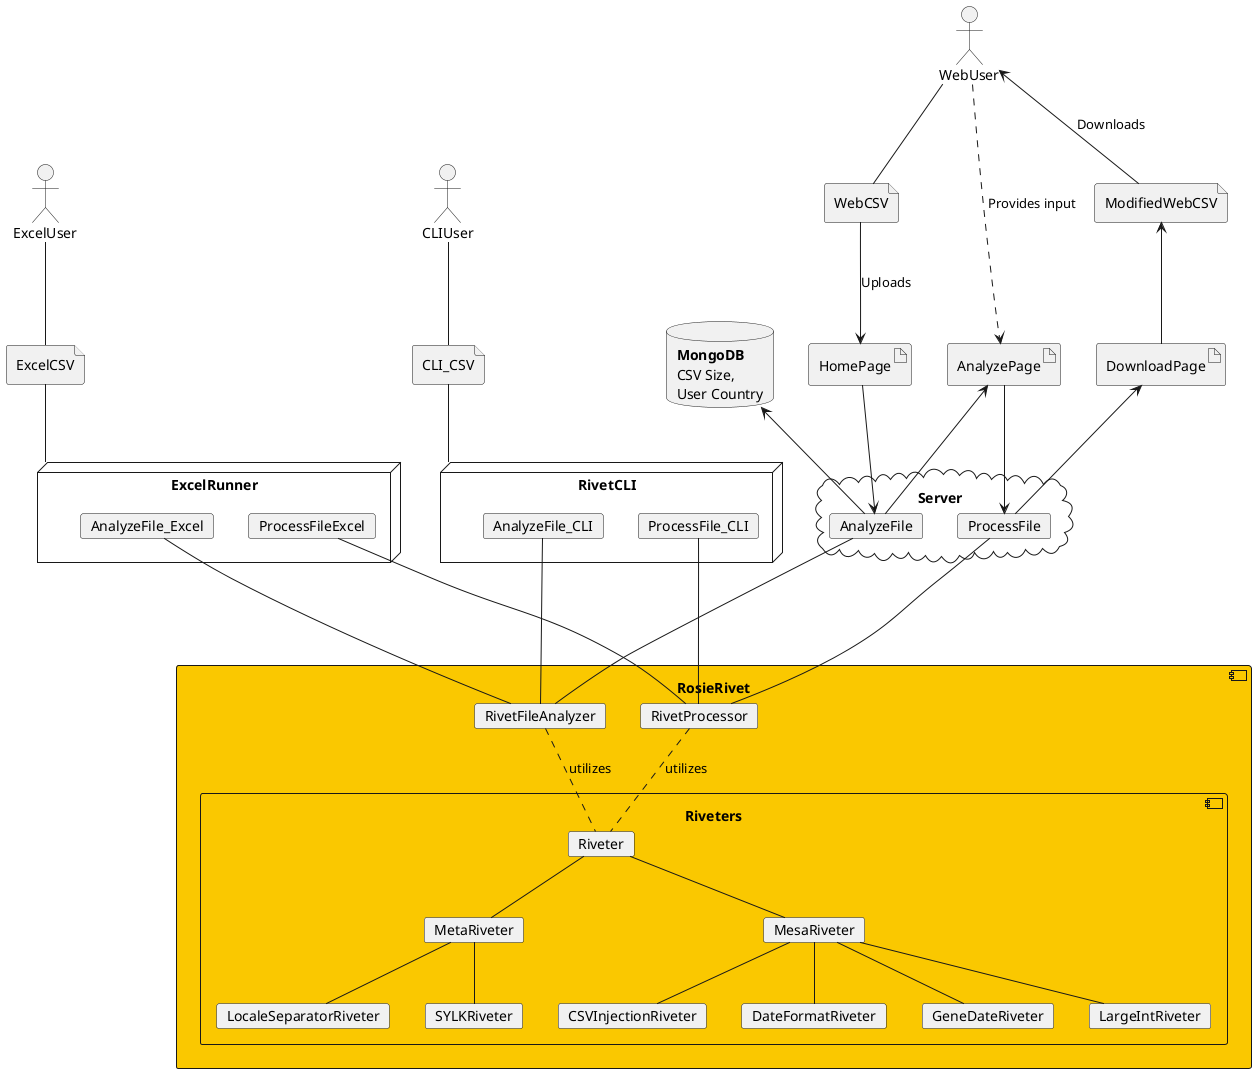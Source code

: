 @startuml
    skinparam FontSize 18

    'Three users, order them
    actor WebUser 
    actor ExcelUser
    actor CLIUser

    ' Order the users (will be hidden)

    ' Web files and artifacts
    file WebCSV
    file ModifiedWebCSV
    artifact HomePage
    artifact AnalyzePage
    artifact DownloadPage

    ' CLI files and artifacts
    file CLI_CSV
    

    ' Excel Files and artifacts
    file ExcelCSV

    'Three interfaces to run
    cloud Server {
        card AnalyzeFile
        card ProcessFile
    }

    node ExcelRunner {
        card AnalyzeFile_Excel
        card ProcessFileExcel
    }

    node RivetCLI {
        card AnalyzeFile_CLI
        card ProcessFile_CLI
    }
    component RosieRivet #FAC800 {
        card RivetFileAnalyzer
        card RivetProcessor
        'within riveters, have Apply AND Analyze functions
        component Riveters {
            card Riveter

            card MetaRiveter
            card MesaRiveter 

            Riveter -- MetaRiveter 
            Riveter -- MesaRiveter

            card GeneDateRiveter
            card LargeIntRiveter
            card CSVInjectionRiveter
            card DateFormatRiveter
            card LocaleSeparatorRiveter
            card SYLKRiveter

            MesaRiveter -- GeneDateRiveter
            MesaRiveter -- LargeIntRiveter
            MesaRiveter -- CSVInjectionRiveter
            MesaRiveter -- DateFormatRiveter
            MetaRiveter -- LocaleSeparatorRiveter
            MetaRiveter -- SYLKRiveter
        }
        RivetFileAnalyzer .. Riveter : utilizes
        RivetProcessor .. Riveter : utilizes
        
    }

    database MongoDB [
        <b>MongoDB</b>
        CSV Size,
        User Country
    ]

    'USERS 
    WebUser -- WebCSV
    ExcelUser -- ExcelCSV 
    CLIUser -- CLI_CSV
    ' WEB INTERFACE FLOW
    MongoDB <-- AnalyzeFile

    
    WebCSV --> HomePage : Uploads
    AnalyzeFile <-- HomePage
    
    AnalyzeFile --- RivetFileAnalyzer
    AnalyzeFile_Excel --- RivetFileAnalyzer
    AnalyzeFile_CLI --- RivetFileAnalyzer

    AnalyzePage <-- AnalyzeFile
    WebUser ..> AnalyzePage : Provides input
    AnalyzePage --> ProcessFile
    
    
    DownloadPage <-- ProcessFile
    ProcessFile --- RivetProcessor
    ProcessFileExcel --- RivetProcessor
    ProcessFile_CLI --- RivetProcessor


    ModifiedWebCSV <-- DownloadPage
    WebUser <-- ModifiedWebCSV : Downloads

    'FORMATTING FOR WEBUSER TO BE HAPPY
    MongoDB -[hidden] HomePage
    HomePage -[hidden] AnalyzePage
    AnalyzePage -[hidden] DownloadPage


    ExcelCSV -- ExcelRunner
    
    CLI_CSV -- RivetCLI

    

@enduml